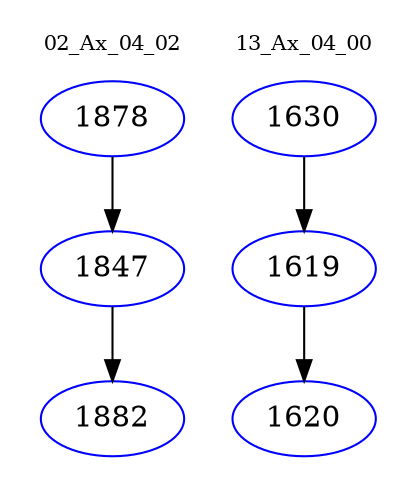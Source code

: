 digraph{
subgraph cluster_0 {
color = white
label = "02_Ax_04_02";
fontsize=10;
T0_1878 [label="1878", color="blue"]
T0_1878 -> T0_1847 [color="black"]
T0_1847 [label="1847", color="blue"]
T0_1847 -> T0_1882 [color="black"]
T0_1882 [label="1882", color="blue"]
}
subgraph cluster_1 {
color = white
label = "13_Ax_04_00";
fontsize=10;
T1_1630 [label="1630", color="blue"]
T1_1630 -> T1_1619 [color="black"]
T1_1619 [label="1619", color="blue"]
T1_1619 -> T1_1620 [color="black"]
T1_1620 [label="1620", color="blue"]
}
}
